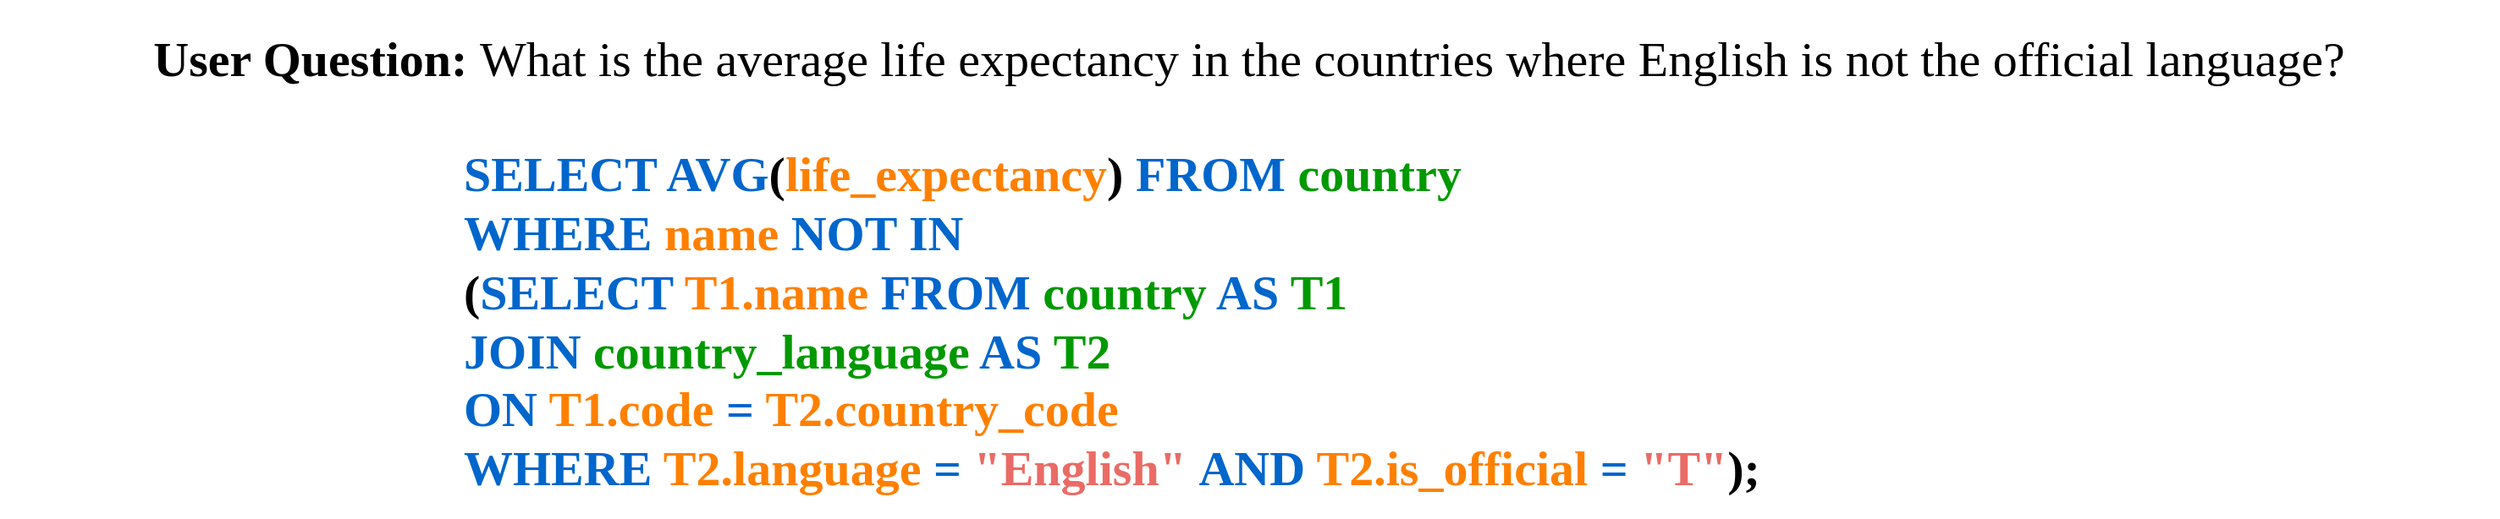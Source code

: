 <mxfile version="26.1.0">
  <diagram name="Page-1" id="ogZBxYXJFkSqhexbaEGD">
    <mxGraphModel dx="1844" dy="825" grid="0" gridSize="10" guides="1" tooltips="1" connect="1" arrows="1" fold="1" page="0" pageScale="1" pageWidth="850" pageHeight="1100" math="0" shadow="0">
      <root>
        <mxCell id="0" />
        <mxCell id="1" parent="0" />
        <mxCell id="IqY3NNnFkK_Fa4h01Vjv-2" value="&lt;font style=&quot;font-size: 29px;&quot; face=&quot;Nunito&quot;&gt;&lt;font style=&quot;&quot;&gt;&lt;b&gt;User Question:&lt;/b&gt;&amp;nbsp;&lt;/font&gt;What is the average life expectancy in the countries where English is not the official language?&lt;/font&gt;" style="text;html=1;align=center;verticalAlign=middle;whiteSpace=wrap;rounded=0;" parent="1" vertex="1">
          <mxGeometry x="-279" y="373" width="1476" height="70" as="geometry" />
        </mxCell>
        <mxCell id="IqY3NNnFkK_Fa4h01Vjv-4" value="&lt;font face=&quot;Nunito&quot; style=&quot;font-size: 29px;&quot; data-font-src=&quot;https://fonts.googleapis.com/css?family=Nunito&quot;&gt;&lt;b style=&quot;&quot;&gt;&lt;span style=&quot;color: light-dark(rgb(0, 102, 204), rgb(86, 174, 255));&quot; class=&quot;hljs-keyword&quot;&gt;&lt;font&gt;SELECT&lt;/font&gt;&lt;/span&gt; &lt;font style=&quot;&quot;&gt;&lt;span style=&quot;color: light-dark(rgb(0, 102, 204), rgb(86, 174, 255));&quot; class=&quot;hljs-built_in&quot;&gt;AVG&lt;/span&gt;&lt;font style=&quot;color: rgb(0, 0, 0);&quot;&gt;(&lt;/font&gt;&lt;font style=&quot;color: rgb(255, 128, 0);&quot;&gt;life_expectancy&lt;/font&gt;&lt;font style=&quot;color: rgb(0, 0, 0);&quot;&gt;)&amp;nbsp;&lt;/font&gt;&lt;span style=&quot;color: light-dark(rgb(0, 102, 204), rgb(86, 174, 255));&quot; class=&quot;hljs-keyword&quot;&gt;FROM&lt;/span&gt;&lt;font style=&quot;color: rgb(0, 0, 0);&quot;&gt; &lt;/font&gt;&lt;font style=&quot;color: rgb(0, 153, 0);&quot;&gt;country&amp;nbsp;&lt;/font&gt;&lt;/font&gt;&lt;/b&gt;&lt;/font&gt;&lt;div&gt;&lt;font face=&quot;Nunito&quot; style=&quot;font-size: 29px;&quot; data-font-src=&quot;https://fonts.googleapis.com/css?family=Nunito&quot;&gt;&lt;b style=&quot;&quot;&gt;&lt;font style=&quot;&quot;&gt;&lt;span style=&quot;color: light-dark(rgb(0, 102, 204), rgb(86, 174, 255));&quot; class=&quot;hljs-keyword&quot;&gt;WHERE&lt;/span&gt;&lt;font style=&quot;color: rgb(0, 0, 0);&quot;&gt; &lt;/font&gt;&lt;font&gt;&lt;font style=&quot;color: rgb(255, 128, 0);&quot;&gt;name&lt;/font&gt;&lt;font style=&quot;color: rgb(0, 0, 0);&quot;&gt; &lt;/font&gt;&lt;/font&gt;&lt;span style=&quot;color: light-dark(rgb(0, 102, 204), rgb(86, 174, 255));&quot; class=&quot;hljs-keyword&quot;&gt;NOT&lt;/span&gt; &lt;span style=&quot;color: light-dark(rgb(0, 102, 204), rgb(86, 174, 255));&quot; class=&quot;hljs-keyword&quot;&gt;IN&lt;/span&gt; &lt;br&gt;&lt;font style=&quot;color: rgb(0, 0, 0);&quot;&gt;   (&lt;/font&gt;&lt;span style=&quot;color: light-dark(rgb(0, 102, 204), rgb(86, 174, 255));&quot; class=&quot;hljs-keyword&quot;&gt;SELECT&lt;/span&gt;&lt;font style=&quot;color: rgb(0, 0, 0);&quot;&gt; &lt;/font&gt;&lt;font style=&quot;color: rgb(255, 128, 0);&quot;&gt;T1.name&amp;nbsp;&lt;/font&gt;&lt;span style=&quot;color: light-dark(rgb(0, 102, 204), rgb(86, 174, 255));&quot; class=&quot;hljs-keyword&quot;&gt;FROM&lt;/span&gt;&lt;font style=&quot;color: rgb(0, 0, 0);&quot;&gt; &lt;/font&gt;&lt;font style=&quot;color: rgb(0, 153, 0);&quot;&gt;country&lt;/font&gt;&lt;font style=&quot;color: rgb(0, 0, 0);&quot;&gt; &lt;/font&gt;&lt;span style=&quot;color: light-dark(rgb(0, 102, 204), rgb(86, 174, 255));&quot; class=&quot;hljs-keyword&quot;&gt;AS&lt;/span&gt;&lt;font style=&quot;color: rgb(0, 0, 0);&quot;&gt; &lt;/font&gt;&lt;font style=&quot;color: rgb(0, 153, 0);&quot;&gt;T1&lt;/font&gt;&lt;br&gt;    &lt;span style=&quot;color: light-dark(rgb(0, 102, 204), rgb(86, 174, 255));&quot; class=&quot;hljs-keyword&quot;&gt;JOIN&lt;/span&gt;&lt;font style=&quot;color: rgb(0, 0, 0);&quot;&gt; &lt;/font&gt;&lt;font style=&quot;color: rgb(0, 153, 0);&quot;&gt;country_language&lt;/font&gt;&lt;font style=&quot;color: rgb(0, 0, 0);&quot;&gt; &lt;/font&gt;&lt;span style=&quot;color: light-dark(rgb(0, 102, 204), rgb(86, 174, 255));&quot; class=&quot;hljs-keyword&quot;&gt;AS&lt;/span&gt;&lt;font style=&quot;color: rgb(0, 0, 0);&quot;&gt; &lt;/font&gt;&lt;font style=&quot;color: rgb(0, 153, 0);&quot;&gt;T2&lt;/font&gt;&lt;br&gt;    &lt;span style=&quot;color: light-dark(rgb(0, 102, 204), rgb(86, 174, 255));&quot; class=&quot;hljs-keyword&quot;&gt;ON&lt;/span&gt;&lt;font style=&quot;color: rgb(0, 0, 0);&quot;&gt; &lt;/font&gt;&lt;font style=&quot;color: rgb(255, 128, 0);&quot;&gt;T1.code&lt;/font&gt;&lt;font style=&quot;color: rgb(0, 0, 0);&quot;&gt; &lt;/font&gt;&lt;span style=&quot;color: light-dark(rgb(0, 102, 204), rgb(86, 174, 255));&quot; class=&quot;hljs-operator&quot;&gt;=&lt;/span&gt;&lt;font style=&quot;color: rgb(0, 0, 0);&quot;&gt; &lt;/font&gt;&lt;font style=&quot;color: rgb(255, 128, 0);&quot;&gt;T2.country_code&lt;/font&gt;&lt;br&gt;    &lt;span style=&quot;color: light-dark(rgb(0, 102, 204), rgb(86, 174, 255));&quot; class=&quot;hljs-keyword&quot;&gt;WHERE&lt;/span&gt;&lt;font style=&quot;color: rgb(0, 0, 0);&quot;&gt; &lt;/font&gt;&lt;font style=&quot;color: rgb(255, 128, 0);&quot;&gt;T2.language&lt;/font&gt;&lt;font style=&quot;color: rgb(0, 0, 0);&quot;&gt; &lt;/font&gt;&lt;span style=&quot;color: light-dark(rgb(0, 102, 204), rgb(86, 174, 255));&quot; class=&quot;hljs-operator&quot;&gt;=&lt;/span&gt;&lt;font style=&quot;color: rgb(0, 0, 0);&quot;&gt; &lt;/font&gt;&lt;font style=&quot;color: rgb(234, 107, 102);&quot;&gt;&quot;English&quot;&amp;nbsp;&lt;/font&gt;&lt;span style=&quot;color: light-dark(rgb(0, 102, 204), rgb(86, 174, 255));&quot; class=&quot;hljs-keyword&quot;&gt;AND&lt;/span&gt;&lt;font style=&quot;color: rgb(0, 0, 0);&quot;&gt; &lt;/font&gt;&lt;font style=&quot;color: rgb(255, 128, 0);&quot;&gt;T2.is_official&lt;/font&gt;&lt;font style=&quot;color: rgb(0, 0, 0);&quot;&gt; &lt;/font&gt;&lt;span style=&quot;color: light-dark(rgb(0, 102, 204), rgb(86, 174, 255));&quot; class=&quot;hljs-operator&quot;&gt;=&lt;/span&gt;&lt;font style=&quot;color: rgb(0, 0, 0);&quot;&gt; &lt;/font&gt;&lt;font style=&quot;color: rgb(234, 107, 102);&quot;&gt;&quot;T&quot;&lt;/font&gt;&lt;font style=&quot;color: rgb(0, 0, 0);&quot;&gt;);&lt;/font&gt;&lt;/font&gt;&lt;/b&gt;&lt;/font&gt;&lt;/div&gt;" style="text;html=1;align=left;verticalAlign=middle;whiteSpace=wrap;rounded=0;" parent="1" vertex="1">
          <mxGeometry x="-7" y="446" width="845" height="233" as="geometry" />
        </mxCell>
      </root>
    </mxGraphModel>
  </diagram>
</mxfile>
